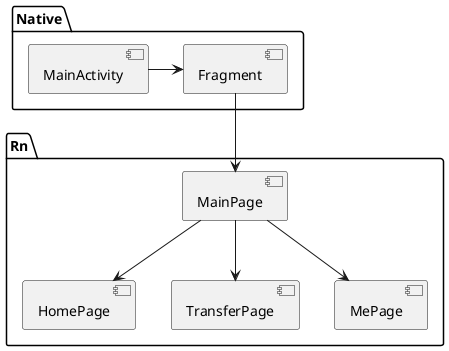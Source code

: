 @startuml

!pragma useVerticalIf on

package "Native" {
    [MainActivity]
    [Fragment] 
    MainActivity -> Fragment
}


package "Rn" {
    [MainPage]
    [HomePage] 
    [TransferPage] 
    [MePage] 
    MainPage  -down-> HomePage
    MainPage  -down-> TransferPage
    MainPage  -down-> MePage
}

Fragment -down-> MainPage




 
@enduml
